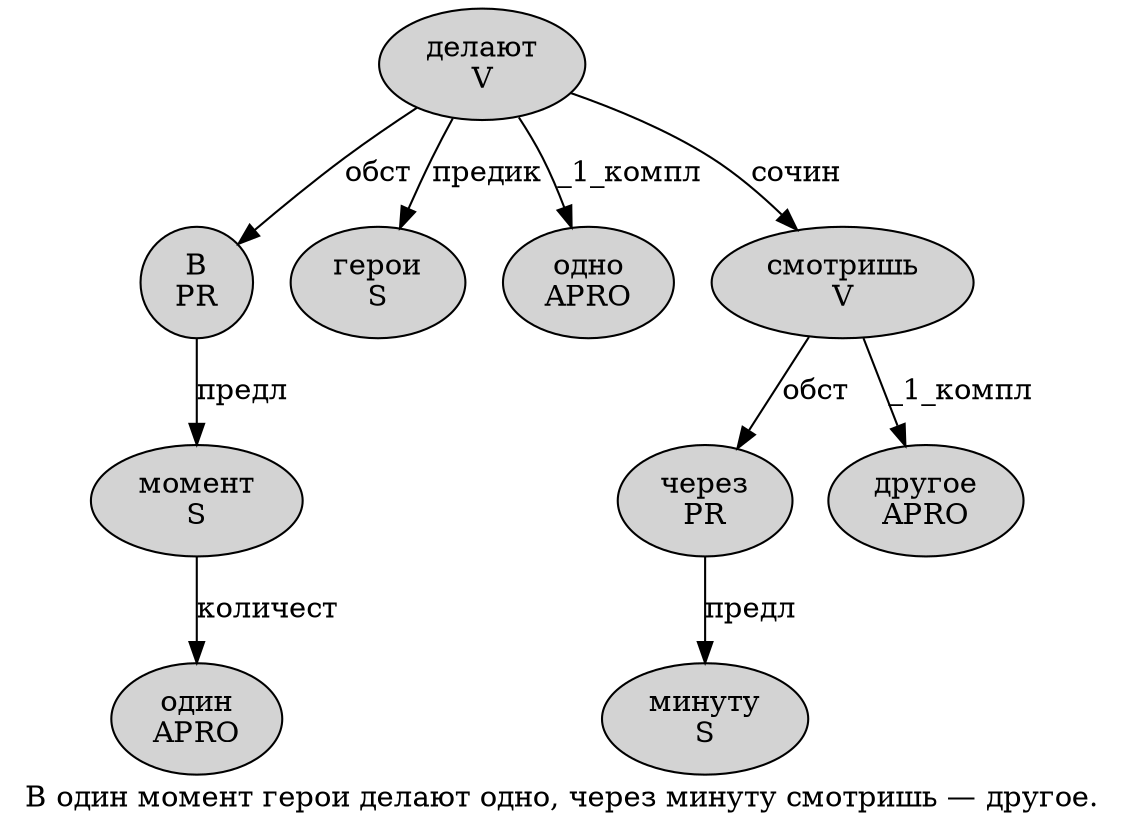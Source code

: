 digraph SENTENCE_2491 {
	graph [label="В один момент герои делают одно, через минуту смотришь — другое."]
	node [style=filled]
		0 [label="В
PR" color="" fillcolor=lightgray penwidth=1 shape=ellipse]
		1 [label="один
APRO" color="" fillcolor=lightgray penwidth=1 shape=ellipse]
		2 [label="момент
S" color="" fillcolor=lightgray penwidth=1 shape=ellipse]
		3 [label="герои
S" color="" fillcolor=lightgray penwidth=1 shape=ellipse]
		4 [label="делают
V" color="" fillcolor=lightgray penwidth=1 shape=ellipse]
		5 [label="одно
APRO" color="" fillcolor=lightgray penwidth=1 shape=ellipse]
		7 [label="через
PR" color="" fillcolor=lightgray penwidth=1 shape=ellipse]
		8 [label="минуту
S" color="" fillcolor=lightgray penwidth=1 shape=ellipse]
		9 [label="смотришь
V" color="" fillcolor=lightgray penwidth=1 shape=ellipse]
		11 [label="другое
APRO" color="" fillcolor=lightgray penwidth=1 shape=ellipse]
			2 -> 1 [label="количест"]
			0 -> 2 [label="предл"]
			7 -> 8 [label="предл"]
			9 -> 7 [label="обст"]
			9 -> 11 [label="_1_компл"]
			4 -> 0 [label="обст"]
			4 -> 3 [label="предик"]
			4 -> 5 [label="_1_компл"]
			4 -> 9 [label="сочин"]
}